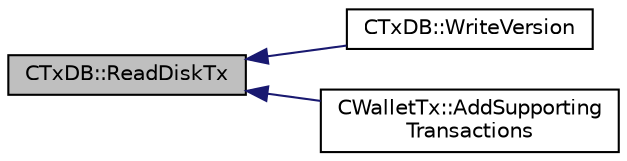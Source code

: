 digraph "CTxDB::ReadDiskTx"
{
  edge [fontname="Helvetica",fontsize="10",labelfontname="Helvetica",labelfontsize="10"];
  node [fontname="Helvetica",fontsize="10",shape=record];
  rankdir="LR";
  Node52 [label="CTxDB::ReadDiskTx",height=0.2,width=0.4,color="black", fillcolor="grey75", style="filled", fontcolor="black"];
  Node52 -> Node53 [dir="back",color="midnightblue",fontsize="10",style="solid",fontname="Helvetica"];
  Node53 [label="CTxDB::WriteVersion",height=0.2,width=0.4,color="black", fillcolor="white", style="filled",URL="$class_c_tx_d_b.html#aa30dbf235b1c229896097e1eb1ea9520"];
  Node52 -> Node54 [dir="back",color="midnightblue",fontsize="10",style="solid",fontname="Helvetica"];
  Node54 [label="CWalletTx::AddSupporting\lTransactions",height=0.2,width=0.4,color="black", fillcolor="white", style="filled",URL="$class_c_wallet_tx.html#a3594f3eabada273c1eb9ab25da38d204"];
}
